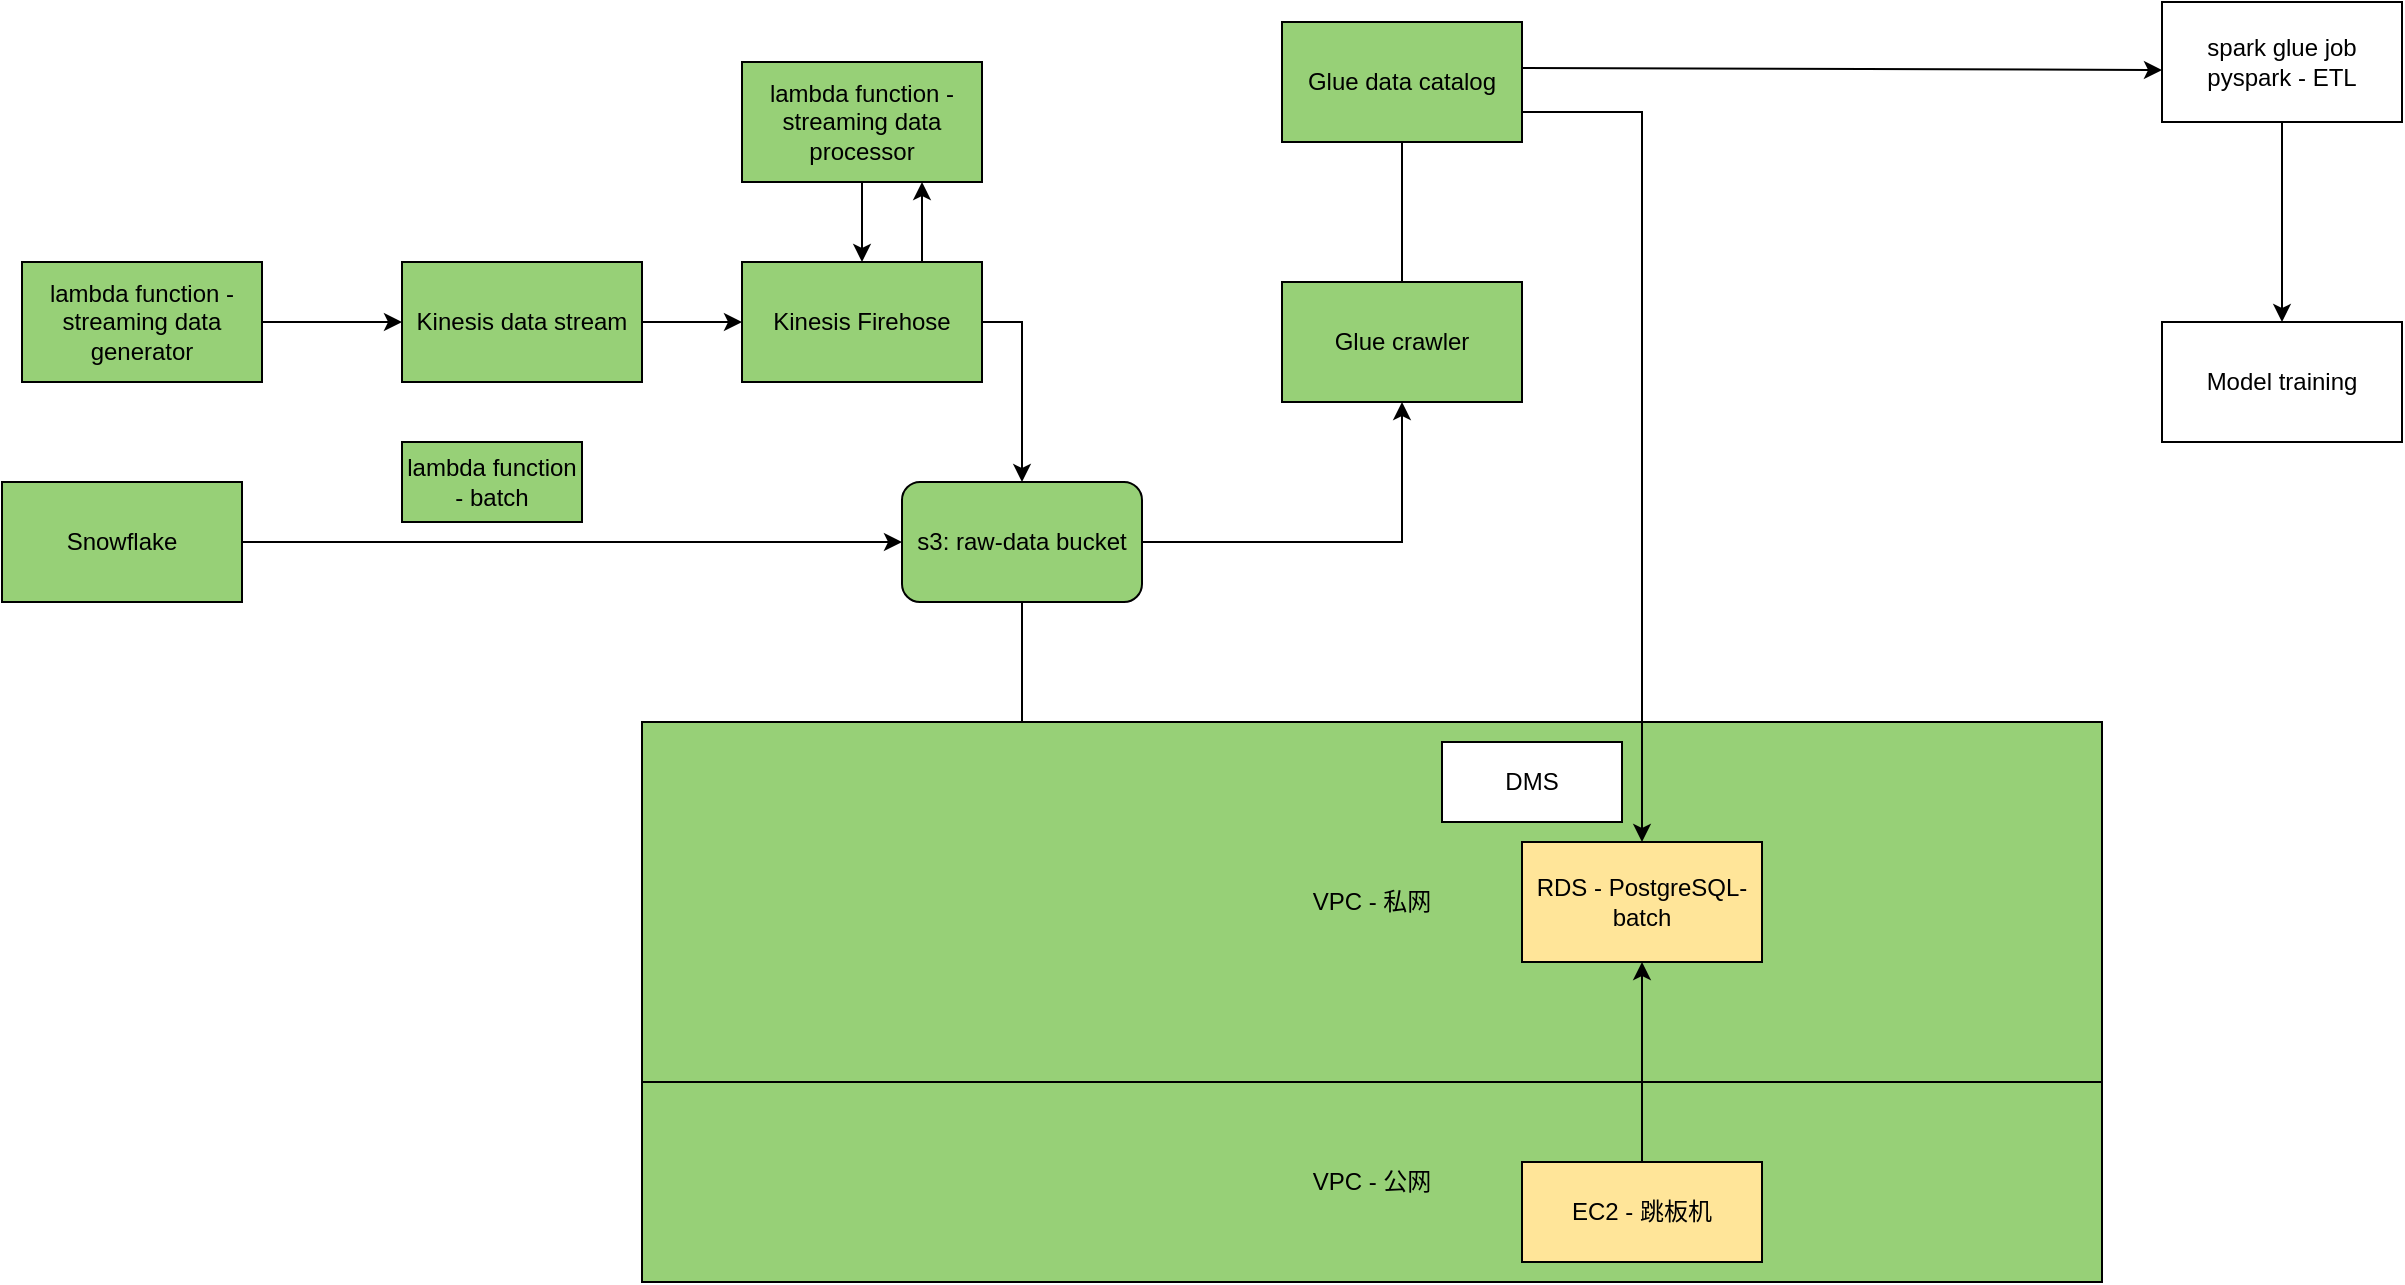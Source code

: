 <mxfile version="28.0.4">
  <diagram name="Page-1" id="g28cctmXPFu5TCm2er8c">
    <mxGraphModel dx="2626" dy="2761" grid="1" gridSize="10" guides="1" tooltips="1" connect="1" arrows="1" fold="1" page="1" pageScale="1" pageWidth="1200" pageHeight="1920" math="0" shadow="0">
      <root>
        <mxCell id="0" />
        <mxCell id="1" parent="0" />
        <mxCell id="431lKpLGKha_jWjGA7hC-1" value="Snowflake" style="rounded=0;whiteSpace=wrap;html=1;fillColor=#97D077;" parent="1" vertex="1">
          <mxGeometry x="-40" y="150" width="120" height="60" as="geometry" />
        </mxCell>
        <mxCell id="431lKpLGKha_jWjGA7hC-2" value="" style="endArrow=classic;html=1;rounded=0;exitX=1;exitY=0.5;exitDx=0;exitDy=0;" parent="1" source="431lKpLGKha_jWjGA7hC-1" target="431lKpLGKha_jWjGA7hC-3" edge="1">
          <mxGeometry width="50" height="50" relative="1" as="geometry">
            <mxPoint x="580" y="410" as="sourcePoint" />
            <mxPoint x="470" y="180" as="targetPoint" />
          </mxGeometry>
        </mxCell>
        <mxCell id="OqXM_Xvu8pAVA0we30D4-7" style="edgeStyle=orthogonalEdgeStyle;rounded=0;orthogonalLoop=1;jettySize=auto;html=1;exitX=0.5;exitY=1;exitDx=0;exitDy=0;entryX=0;entryY=0.75;entryDx=0;entryDy=0;" edge="1" parent="1" source="431lKpLGKha_jWjGA7hC-3" target="431lKpLGKha_jWjGA7hC-17">
          <mxGeometry relative="1" as="geometry" />
        </mxCell>
        <mxCell id="431lKpLGKha_jWjGA7hC-3" value="s3: raw-data bucket" style="rounded=1;whiteSpace=wrap;html=1;fillColor=#97D077;" parent="1" vertex="1">
          <mxGeometry x="410" y="150" width="120" height="60" as="geometry" />
        </mxCell>
        <mxCell id="431lKpLGKha_jWjGA7hC-4" value="lambda function - batch" style="rounded=0;whiteSpace=wrap;html=1;fillColor=#97D077;" parent="1" vertex="1">
          <mxGeometry x="160" y="130" width="90" height="40" as="geometry" />
        </mxCell>
        <mxCell id="431lKpLGKha_jWjGA7hC-6" value="lambda function - streaming data generator" style="rounded=0;whiteSpace=wrap;html=1;fillColor=#97D077;" parent="1" vertex="1">
          <mxGeometry x="-30" y="40" width="120" height="60" as="geometry" />
        </mxCell>
        <mxCell id="431lKpLGKha_jWjGA7hC-7" value="" style="endArrow=classic;html=1;rounded=0;exitX=1;exitY=0.5;exitDx=0;exitDy=0;" parent="1" source="431lKpLGKha_jWjGA7hC-8" edge="1">
          <mxGeometry width="50" height="50" relative="1" as="geometry">
            <mxPoint x="580" y="410" as="sourcePoint" />
            <mxPoint x="260" y="70" as="targetPoint" />
          </mxGeometry>
        </mxCell>
        <mxCell id="431lKpLGKha_jWjGA7hC-15" style="edgeStyle=orthogonalEdgeStyle;rounded=0;orthogonalLoop=1;jettySize=auto;html=1;exitX=1;exitY=0.5;exitDx=0;exitDy=0;" parent="1" source="431lKpLGKha_jWjGA7hC-9" target="431lKpLGKha_jWjGA7hC-3" edge="1">
          <mxGeometry relative="1" as="geometry" />
        </mxCell>
        <mxCell id="431lKpLGKha_jWjGA7hC-9" value="Kinesis Firehose" style="rounded=0;whiteSpace=wrap;html=1;fillColor=#97D077;" parent="1" vertex="1">
          <mxGeometry x="330" y="40" width="120" height="60" as="geometry" />
        </mxCell>
        <mxCell id="431lKpLGKha_jWjGA7hC-10" value="" style="endArrow=classic;html=1;rounded=0;exitX=1;exitY=0.5;exitDx=0;exitDy=0;" parent="1" source="431lKpLGKha_jWjGA7hC-6" target="431lKpLGKha_jWjGA7hC-8" edge="1">
          <mxGeometry width="50" height="50" relative="1" as="geometry">
            <mxPoint x="90" y="70" as="sourcePoint" />
            <mxPoint x="260" y="70" as="targetPoint" />
          </mxGeometry>
        </mxCell>
        <mxCell id="431lKpLGKha_jWjGA7hC-8" value="Kinesis data stream" style="rounded=0;whiteSpace=wrap;html=1;fillColor=#97D077;" parent="1" vertex="1">
          <mxGeometry x="160" y="40" width="120" height="60" as="geometry" />
        </mxCell>
        <mxCell id="431lKpLGKha_jWjGA7hC-11" value="" style="endArrow=classic;html=1;rounded=0;exitX=1;exitY=0.5;exitDx=0;exitDy=0;entryX=0;entryY=0.5;entryDx=0;entryDy=0;" parent="1" source="431lKpLGKha_jWjGA7hC-8" target="431lKpLGKha_jWjGA7hC-9" edge="1">
          <mxGeometry width="50" height="50" relative="1" as="geometry">
            <mxPoint x="580" y="410" as="sourcePoint" />
            <mxPoint x="630" y="360" as="targetPoint" />
          </mxGeometry>
        </mxCell>
        <mxCell id="431lKpLGKha_jWjGA7hC-12" value="lambda function - streaming data processor" style="rounded=0;whiteSpace=wrap;html=1;fillColor=#97D077;" parent="1" vertex="1">
          <mxGeometry x="330" y="-60" width="120" height="60" as="geometry" />
        </mxCell>
        <mxCell id="431lKpLGKha_jWjGA7hC-13" value="" style="endArrow=classic;html=1;rounded=0;exitX=0.5;exitY=1;exitDx=0;exitDy=0;" parent="1" source="431lKpLGKha_jWjGA7hC-12" target="431lKpLGKha_jWjGA7hC-9" edge="1">
          <mxGeometry width="50" height="50" relative="1" as="geometry">
            <mxPoint x="445" y="69.5" as="sourcePoint" />
            <mxPoint x="495" y="69.5" as="targetPoint" />
          </mxGeometry>
        </mxCell>
        <mxCell id="431lKpLGKha_jWjGA7hC-14" value="" style="endArrow=classic;html=1;rounded=0;exitX=0.75;exitY=0;exitDx=0;exitDy=0;entryX=0.75;entryY=1;entryDx=0;entryDy=0;" parent="1" source="431lKpLGKha_jWjGA7hC-9" target="431lKpLGKha_jWjGA7hC-12" edge="1">
          <mxGeometry width="50" height="50" relative="1" as="geometry">
            <mxPoint x="420" y="30" as="sourcePoint" />
            <mxPoint x="420" y="70" as="targetPoint" />
          </mxGeometry>
        </mxCell>
        <mxCell id="431lKpLGKha_jWjGA7hC-18" value="VPC - 私网" style="rounded=0;whiteSpace=wrap;html=1;fillColor=#97D077;" parent="1" vertex="1">
          <mxGeometry x="280" y="270" width="730" height="180" as="geometry" />
        </mxCell>
        <mxCell id="431lKpLGKha_jWjGA7hC-17" value="RDS - PostgreSQL- batch" style="rounded=0;whiteSpace=wrap;html=1;fillColor=#FFE599;" parent="1" vertex="1">
          <mxGeometry x="720" y="330" width="120" height="60" as="geometry" />
        </mxCell>
        <mxCell id="431lKpLGKha_jWjGA7hC-19" value="VPC - 公网" style="rounded=0;whiteSpace=wrap;html=1;fillColor=#97D077;" parent="1" vertex="1">
          <mxGeometry x="280" y="450" width="730" height="100" as="geometry" />
        </mxCell>
        <mxCell id="431lKpLGKha_jWjGA7hC-22" style="edgeStyle=orthogonalEdgeStyle;rounded=0;orthogonalLoop=1;jettySize=auto;html=1;exitX=0.5;exitY=0;exitDx=0;exitDy=0;entryX=0.5;entryY=1;entryDx=0;entryDy=0;" parent="1" source="431lKpLGKha_jWjGA7hC-20" target="431lKpLGKha_jWjGA7hC-17" edge="1">
          <mxGeometry relative="1" as="geometry" />
        </mxCell>
        <mxCell id="431lKpLGKha_jWjGA7hC-20" value="EC2 - 跳板机" style="rounded=0;whiteSpace=wrap;html=1;fillColor=#FFE599;" parent="1" vertex="1">
          <mxGeometry x="720" y="490" width="120" height="50" as="geometry" />
        </mxCell>
        <mxCell id="431lKpLGKha_jWjGA7hC-21" value="" style="endArrow=classic;html=1;rounded=0;entryX=0.5;entryY=1;entryDx=0;entryDy=0;exitX=1;exitY=0.5;exitDx=0;exitDy=0;" parent="1" source="431lKpLGKha_jWjGA7hC-3" target="431lKpLGKha_jWjGA7hC-24" edge="1">
          <mxGeometry width="50" height="50" relative="1" as="geometry">
            <mxPoint x="660" y="80" as="sourcePoint" />
            <mxPoint x="750" y="190" as="targetPoint" />
            <Array as="points">
              <mxPoint x="660" y="180" />
            </Array>
          </mxGeometry>
        </mxCell>
        <mxCell id="431lKpLGKha_jWjGA7hC-23" value="DMS" style="rounded=0;whiteSpace=wrap;html=1;" parent="1" vertex="1">
          <mxGeometry x="680" y="280" width="90" height="40" as="geometry" />
        </mxCell>
        <mxCell id="431lKpLGKha_jWjGA7hC-24" value="Glue crawler" style="rounded=0;whiteSpace=wrap;html=1;fillColor=#97D077;" parent="1" vertex="1">
          <mxGeometry x="600" y="50" width="120" height="60" as="geometry" />
        </mxCell>
        <mxCell id="431lKpLGKha_jWjGA7hC-25" value="" style="endArrow=classic;html=1;rounded=0;exitX=0.5;exitY=0;exitDx=0;exitDy=0;" parent="1" source="431lKpLGKha_jWjGA7hC-24" edge="1">
          <mxGeometry width="50" height="50" relative="1" as="geometry">
            <mxPoint x="510" y="270" as="sourcePoint" />
            <mxPoint x="660" y="-50" as="targetPoint" />
          </mxGeometry>
        </mxCell>
        <mxCell id="431lKpLGKha_jWjGA7hC-26" value="Glue data catalog" style="rounded=0;whiteSpace=wrap;html=1;fillColor=#97D077;" parent="1" vertex="1">
          <mxGeometry x="600" y="-80" width="120" height="60" as="geometry" />
        </mxCell>
        <mxCell id="431lKpLGKha_jWjGA7hC-30" value="spark glue job&lt;br&gt;pyspark - ETL" style="rounded=0;whiteSpace=wrap;html=1;" parent="1" vertex="1">
          <mxGeometry x="1040" y="-90" width="120" height="60" as="geometry" />
        </mxCell>
        <mxCell id="431lKpLGKha_jWjGA7hC-31" value="" style="endArrow=classic;html=1;rounded=0;exitX=1;exitY=0.383;exitDx=0;exitDy=0;exitPerimeter=0;" parent="1" source="431lKpLGKha_jWjGA7hC-26" edge="1">
          <mxGeometry width="50" height="50" relative="1" as="geometry">
            <mxPoint x="990" y="-10" as="sourcePoint" />
            <mxPoint x="1040" y="-56" as="targetPoint" />
          </mxGeometry>
        </mxCell>
        <mxCell id="431lKpLGKha_jWjGA7hC-32" value="" style="endArrow=classic;html=1;rounded=0;exitX=0.5;exitY=1;exitDx=0;exitDy=0;" parent="1" source="431lKpLGKha_jWjGA7hC-30" edge="1">
          <mxGeometry width="50" height="50" relative="1" as="geometry">
            <mxPoint x="760" y="220" as="sourcePoint" />
            <mxPoint x="1100" y="70" as="targetPoint" />
          </mxGeometry>
        </mxCell>
        <mxCell id="431lKpLGKha_jWjGA7hC-33" value="Model training" style="rounded=0;whiteSpace=wrap;html=1;" parent="1" vertex="1">
          <mxGeometry x="1040" y="70" width="120" height="60" as="geometry" />
        </mxCell>
        <mxCell id="OqXM_Xvu8pAVA0we30D4-5" value="" style="endArrow=classic;html=1;rounded=0;exitX=1;exitY=0.75;exitDx=0;exitDy=0;" edge="1" parent="1" source="431lKpLGKha_jWjGA7hC-26" target="431lKpLGKha_jWjGA7hC-17">
          <mxGeometry width="50" height="50" relative="1" as="geometry">
            <mxPoint x="780" y="160" as="sourcePoint" />
            <mxPoint x="780" y="60" as="targetPoint" />
            <Array as="points">
              <mxPoint x="780" y="-35" />
            </Array>
          </mxGeometry>
        </mxCell>
      </root>
    </mxGraphModel>
  </diagram>
</mxfile>
